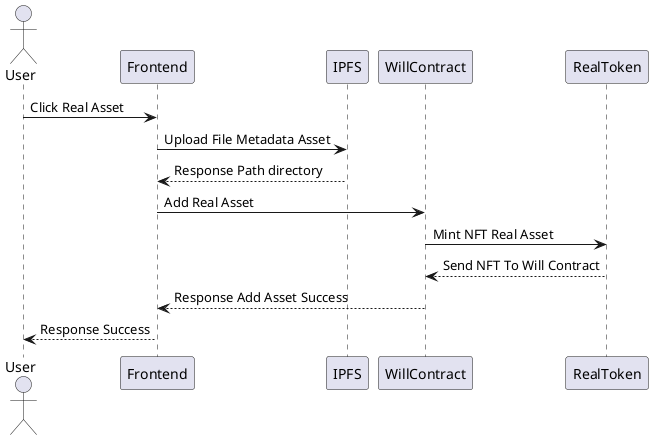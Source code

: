 @startuml
actor User 

User -> Frontend : Click Real Asset
Frontend -> IPFS: Upload File Metadata Asset
IPFS --> Frontend : Response Path directory
Frontend -> WillContract : Add Real Asset  
WillContract -> RealToken : Mint NFT Real Asset
RealToken --> WillContract : Send NFT To Will Contract
WillContract --> Frontend : Response Add Asset Success
Frontend --> User : Response Success
@enduml